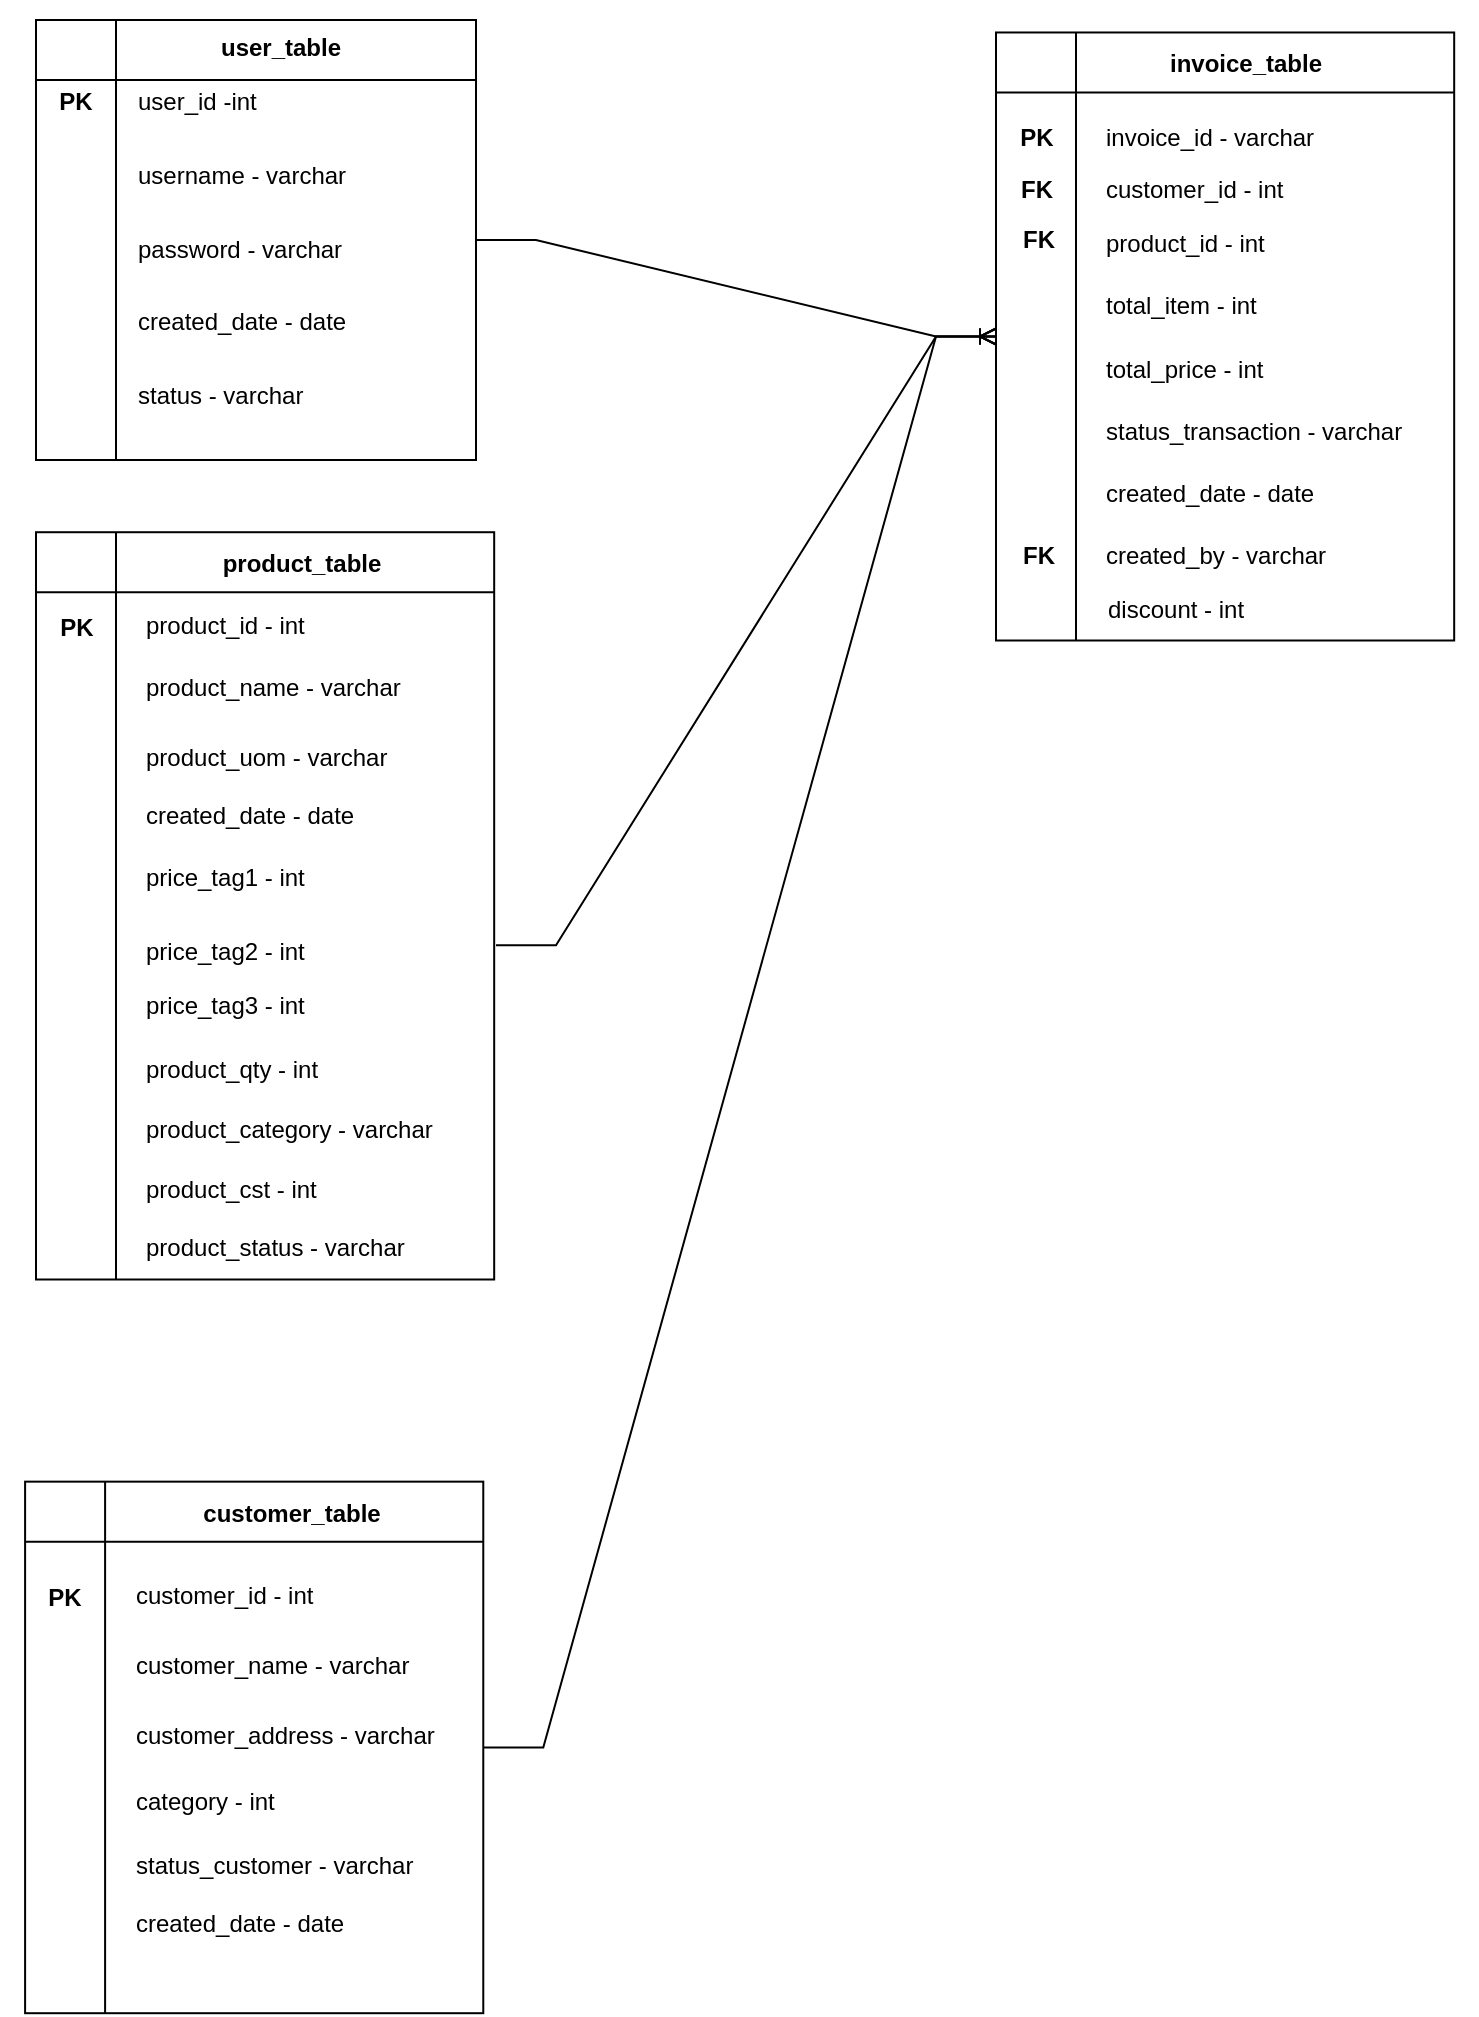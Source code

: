 <mxfile version="20.8.1" type="github">
  <diagram id="accU9gudKg5mZlHegD7e" name="Page-1">
    <mxGraphModel dx="1420" dy="807" grid="1" gridSize="10" guides="1" tooltips="1" connect="1" arrows="1" fold="1" page="1" pageScale="1" pageWidth="850" pageHeight="1100" math="0" shadow="0">
      <root>
        <mxCell id="0" />
        <mxCell id="1" parent="0" />
        <mxCell id="b40Wa10dnx9YJlDa_M7R-34" value="" style="group" parent="1" vertex="1" connectable="0">
          <mxGeometry x="10" y="40" width="230" height="220" as="geometry" />
        </mxCell>
        <mxCell id="b40Wa10dnx9YJlDa_M7R-32" value="" style="group" parent="b40Wa10dnx9YJlDa_M7R-34" vertex="1" connectable="0">
          <mxGeometry x="10" width="220" height="220" as="geometry" />
        </mxCell>
        <mxCell id="b40Wa10dnx9YJlDa_M7R-24" value="" style="shape=internalStorage;whiteSpace=wrap;html=1;backgroundOutline=1;dx=40;dy=30;" parent="b40Wa10dnx9YJlDa_M7R-32" vertex="1">
          <mxGeometry width="220" height="220" as="geometry" />
        </mxCell>
        <mxCell id="b40Wa10dnx9YJlDa_M7R-25" value="user_table" style="text;html=1;strokeColor=none;fillColor=none;align=center;verticalAlign=middle;whiteSpace=wrap;rounded=0;fontStyle=1" parent="b40Wa10dnx9YJlDa_M7R-32" vertex="1">
          <mxGeometry x="85.556" width="73.333" height="27.5" as="geometry" />
        </mxCell>
        <mxCell id="b40Wa10dnx9YJlDa_M7R-31" value="" style="group" parent="b40Wa10dnx9YJlDa_M7R-32" vertex="1" connectable="0">
          <mxGeometry x="48.889" y="27.5" width="146.667" height="174.167" as="geometry" />
        </mxCell>
        <mxCell id="b40Wa10dnx9YJlDa_M7R-26" value="user_id -int" style="text;html=1;strokeColor=none;fillColor=none;align=left;verticalAlign=middle;whiteSpace=wrap;rounded=0;" parent="b40Wa10dnx9YJlDa_M7R-31" vertex="1">
          <mxGeometry width="146.667" height="27.5" as="geometry" />
        </mxCell>
        <mxCell id="b40Wa10dnx9YJlDa_M7R-27" value="username - varchar" style="text;html=1;strokeColor=none;fillColor=none;align=left;verticalAlign=middle;whiteSpace=wrap;rounded=0;" parent="b40Wa10dnx9YJlDa_M7R-31" vertex="1">
          <mxGeometry y="36.667" width="146.667" height="27.5" as="geometry" />
        </mxCell>
        <mxCell id="b40Wa10dnx9YJlDa_M7R-28" value="password - varchar" style="text;html=1;strokeColor=none;fillColor=none;align=left;verticalAlign=middle;whiteSpace=wrap;rounded=0;" parent="b40Wa10dnx9YJlDa_M7R-31" vertex="1">
          <mxGeometry y="73.333" width="146.667" height="27.5" as="geometry" />
        </mxCell>
        <mxCell id="b40Wa10dnx9YJlDa_M7R-29" value="created_date - date" style="text;html=1;strokeColor=none;fillColor=none;align=left;verticalAlign=middle;whiteSpace=wrap;rounded=0;" parent="b40Wa10dnx9YJlDa_M7R-31" vertex="1">
          <mxGeometry y="110" width="146.667" height="27.5" as="geometry" />
        </mxCell>
        <mxCell id="b40Wa10dnx9YJlDa_M7R-30" value="status - varchar" style="text;html=1;strokeColor=none;fillColor=none;align=left;verticalAlign=middle;whiteSpace=wrap;rounded=0;" parent="b40Wa10dnx9YJlDa_M7R-31" vertex="1">
          <mxGeometry y="146.667" width="146.667" height="27.5" as="geometry" />
        </mxCell>
        <mxCell id="b40Wa10dnx9YJlDa_M7R-33" value="&lt;div&gt;PK&lt;/div&gt;" style="text;html=1;strokeColor=none;fillColor=none;align=center;verticalAlign=middle;whiteSpace=wrap;rounded=0;fontStyle=1" parent="b40Wa10dnx9YJlDa_M7R-34" vertex="1">
          <mxGeometry y="27.5" width="60" height="27.5" as="geometry" />
        </mxCell>
        <mxCell id="b40Wa10dnx9YJlDa_M7R-35" value="" style="group" parent="1" vertex="1" connectable="0">
          <mxGeometry x="20" y="290" width="240" height="410" as="geometry" />
        </mxCell>
        <mxCell id="b40Wa10dnx9YJlDa_M7R-49" value="" style="group" parent="b40Wa10dnx9YJlDa_M7R-35" vertex="1" connectable="0">
          <mxGeometry y="-10.25" width="229.09" height="410.0" as="geometry" />
        </mxCell>
        <mxCell id="b40Wa10dnx9YJlDa_M7R-36" value="" style="shape=internalStorage;whiteSpace=wrap;html=1;backgroundOutline=1;dx=40;dy=30;" parent="b40Wa10dnx9YJlDa_M7R-49" vertex="1">
          <mxGeometry y="16.36" width="229.09" height="373.64" as="geometry" />
        </mxCell>
        <mxCell id="b40Wa10dnx9YJlDa_M7R-37" value="product_table" style="text;html=1;strokeColor=none;fillColor=none;align=center;verticalAlign=middle;whiteSpace=wrap;rounded=0;fontStyle=1" parent="b40Wa10dnx9YJlDa_M7R-49" vertex="1">
          <mxGeometry x="93.33" y="16.36" width="80" height="31.81" as="geometry" />
        </mxCell>
        <mxCell id="b40Wa10dnx9YJlDa_M7R-39" value="product_id - int" style="text;html=1;strokeColor=none;fillColor=none;align=left;verticalAlign=middle;whiteSpace=wrap;rounded=0;" parent="b40Wa10dnx9YJlDa_M7R-49" vertex="1">
          <mxGeometry x="53.33" y="48.167" width="160" height="29.93" as="geometry" />
        </mxCell>
        <mxCell id="b40Wa10dnx9YJlDa_M7R-40" value="product_name - varchar" style="text;html=1;strokeColor=none;fillColor=none;align=left;verticalAlign=middle;whiteSpace=wrap;rounded=0;" parent="b40Wa10dnx9YJlDa_M7R-49" vertex="1">
          <mxGeometry x="53.33" y="78.095" width="160" height="31.764" as="geometry" />
        </mxCell>
        <mxCell id="b40Wa10dnx9YJlDa_M7R-46" value="price_tag3 - int" style="text;html=1;strokeColor=none;fillColor=none;align=left;verticalAlign=middle;whiteSpace=wrap;rounded=0;" parent="b40Wa10dnx9YJlDa_M7R-49" vertex="1">
          <mxGeometry x="53.33" y="236.254" width="160" height="33.583" as="geometry" />
        </mxCell>
        <mxCell id="b40Wa10dnx9YJlDa_M7R-50" value="&lt;div&gt;PK&lt;/div&gt;" style="text;html=1;strokeColor=none;fillColor=none;align=center;verticalAlign=middle;whiteSpace=wrap;rounded=0;fontStyle=1" parent="b40Wa10dnx9YJlDa_M7R-49" vertex="1">
          <mxGeometry x="-12.12" y="51.324" width="65.45" height="26.774" as="geometry" />
        </mxCell>
        <mxCell id="b40Wa10dnx9YJlDa_M7R-42" value="created_date - date" style="text;html=1;strokeColor=none;fillColor=none;align=left;verticalAlign=middle;whiteSpace=wrap;rounded=0;" parent="b40Wa10dnx9YJlDa_M7R-49" vertex="1">
          <mxGeometry x="53.33" y="140.251" width="160" height="36.533" as="geometry" />
        </mxCell>
        <mxCell id="b40Wa10dnx9YJlDa_M7R-41" value="product_uom - varchar" style="text;html=1;strokeColor=none;fillColor=none;align=left;verticalAlign=middle;whiteSpace=wrap;rounded=0;" parent="b40Wa10dnx9YJlDa_M7R-49" vertex="1">
          <mxGeometry x="53.33" y="109.859" width="160" height="38.152" as="geometry" />
        </mxCell>
        <mxCell id="b40Wa10dnx9YJlDa_M7R-43" value="price_tag1 - int" style="text;html=1;strokeColor=none;fillColor=none;align=left;verticalAlign=middle;whiteSpace=wrap;rounded=0;" parent="b40Wa10dnx9YJlDa_M7R-49" vertex="1">
          <mxGeometry x="53.33" y="170.246" width="160" height="37.273" as="geometry" />
        </mxCell>
        <mxCell id="b40Wa10dnx9YJlDa_M7R-45" value="price_tag2 - int" style="text;html=1;strokeColor=none;fillColor=none;align=left;verticalAlign=middle;whiteSpace=wrap;rounded=0;" parent="b40Wa10dnx9YJlDa_M7R-49" vertex="1">
          <mxGeometry x="53.33" y="207.519" width="160" height="38.155" as="geometry" />
        </mxCell>
        <mxCell id="b40Wa10dnx9YJlDa_M7R-47" value="product_qty - int" style="text;html=1;strokeColor=none;fillColor=none;align=left;verticalAlign=middle;whiteSpace=wrap;rounded=0;" parent="b40Wa10dnx9YJlDa_M7R-49" vertex="1">
          <mxGeometry x="53.33" y="270.251" width="160" height="29.574" as="geometry" />
        </mxCell>
        <mxCell id="h-c90zC9J8_pNE1Ln9e7-1" value="&lt;div&gt;product_category - varchar&lt;/div&gt;" style="text;html=1;strokeColor=none;fillColor=none;align=left;verticalAlign=middle;whiteSpace=wrap;rounded=0;" vertex="1" parent="b40Wa10dnx9YJlDa_M7R-49">
          <mxGeometry x="53.33" y="299.83" width="160" height="30.18" as="geometry" />
        </mxCell>
        <mxCell id="h-c90zC9J8_pNE1Ln9e7-2" value="product_cst - int" style="text;html=1;strokeColor=none;fillColor=none;align=left;verticalAlign=middle;whiteSpace=wrap;rounded=0;" vertex="1" parent="b40Wa10dnx9YJlDa_M7R-49">
          <mxGeometry x="53.33" y="330.248" width="160" height="29.164" as="geometry" />
        </mxCell>
        <mxCell id="h-c90zC9J8_pNE1Ln9e7-3" value="&lt;div&gt;product_status - varchar&lt;/div&gt;" style="text;html=1;strokeColor=none;fillColor=none;align=left;verticalAlign=middle;whiteSpace=wrap;rounded=0;" vertex="1" parent="b40Wa10dnx9YJlDa_M7R-49">
          <mxGeometry x="53.33" y="359.414" width="160" height="28.816" as="geometry" />
        </mxCell>
        <mxCell id="JBQUx657fK_0dZMDd7yL-53" value="" style="edgeStyle=entityRelationEdgeStyle;fontSize=12;html=1;endArrow=ERoneToMany;rounded=0;" parent="b40Wa10dnx9YJlDa_M7R-35" target="JBQUx657fK_0dZMDd7yL-21" edge="1">
          <mxGeometry width="100" height="100" relative="1" as="geometry">
            <mxPoint x="230" y="212.593" as="sourcePoint" />
            <mxPoint x="330" y="60.741" as="targetPoint" />
          </mxGeometry>
        </mxCell>
        <mxCell id="JBQUx657fK_0dZMDd7yL-2" value="" style="group" parent="1" vertex="1" connectable="0">
          <mxGeometry x="14.55" y="760" width="240" height="270" as="geometry" />
        </mxCell>
        <mxCell id="JBQUx657fK_0dZMDd7yL-3" value="" style="group" parent="JBQUx657fK_0dZMDd7yL-2" vertex="1" connectable="0">
          <mxGeometry y="-0.001" width="229.091" height="276.601" as="geometry" />
        </mxCell>
        <mxCell id="JBQUx657fK_0dZMDd7yL-4" value="" style="shape=internalStorage;whiteSpace=wrap;html=1;backgroundOutline=1;dx=40;dy=30;" parent="JBQUx657fK_0dZMDd7yL-3" vertex="1">
          <mxGeometry y="10.825" width="229.09" height="265.776" as="geometry" />
        </mxCell>
        <mxCell id="JBQUx657fK_0dZMDd7yL-5" value="&lt;div&gt;customer_table&lt;/div&gt;" style="text;html=1;strokeColor=none;fillColor=none;align=center;verticalAlign=middle;whiteSpace=wrap;rounded=0;fontStyle=1" parent="JBQUx657fK_0dZMDd7yL-3" vertex="1">
          <mxGeometry x="93.333" width="80" height="54.126" as="geometry" />
        </mxCell>
        <mxCell id="JBQUx657fK_0dZMDd7yL-6" value="customer_id - int" style="text;html=1;strokeColor=none;fillColor=none;align=left;verticalAlign=middle;whiteSpace=wrap;rounded=0;" parent="JBQUx657fK_0dZMDd7yL-3" vertex="1">
          <mxGeometry x="53.33" y="54.13" width="160" height="27.956" as="geometry" />
        </mxCell>
        <mxCell id="JBQUx657fK_0dZMDd7yL-7" value="customer_name - varchar" style="text;html=1;strokeColor=none;fillColor=none;align=left;verticalAlign=middle;whiteSpace=wrap;rounded=0;" parent="JBQUx657fK_0dZMDd7yL-3" vertex="1">
          <mxGeometry x="53.33" y="89.997" width="160" height="26.966" as="geometry" />
        </mxCell>
        <mxCell id="JBQUx657fK_0dZMDd7yL-8" value="customer_address - varchar" style="text;html=1;strokeColor=none;fillColor=none;align=left;verticalAlign=middle;whiteSpace=wrap;rounded=0;" parent="JBQUx657fK_0dZMDd7yL-3" vertex="1">
          <mxGeometry x="53.33" y="126.04" width="160" height="24.525" as="geometry" />
        </mxCell>
        <mxCell id="JBQUx657fK_0dZMDd7yL-9" value="category - int" style="text;html=1;strokeColor=none;fillColor=none;align=left;verticalAlign=middle;whiteSpace=wrap;rounded=0;" parent="JBQUx657fK_0dZMDd7yL-3" vertex="1">
          <mxGeometry x="53.33" y="159.999" width="160" height="22.399" as="geometry" />
        </mxCell>
        <mxCell id="JBQUx657fK_0dZMDd7yL-10" value="created_date - date" style="text;html=1;strokeColor=none;fillColor=none;align=left;verticalAlign=middle;whiteSpace=wrap;rounded=0;" parent="JBQUx657fK_0dZMDd7yL-3" vertex="1">
          <mxGeometry x="53.33" y="219.996" width="160" height="24.311" as="geometry" />
        </mxCell>
        <mxCell id="JBQUx657fK_0dZMDd7yL-11" value="status_customer - varchar" style="text;html=1;strokeColor=none;fillColor=none;align=left;verticalAlign=middle;whiteSpace=wrap;rounded=0;" parent="JBQUx657fK_0dZMDd7yL-3" vertex="1">
          <mxGeometry x="53.33" y="190.004" width="160" height="26.978" as="geometry" />
        </mxCell>
        <mxCell id="JBQUx657fK_0dZMDd7yL-14" value="&lt;div&gt;PK&lt;/div&gt;" style="text;html=1;strokeColor=none;fillColor=none;align=center;verticalAlign=middle;whiteSpace=wrap;rounded=0;fontStyle=1" parent="JBQUx657fK_0dZMDd7yL-3" vertex="1">
          <mxGeometry x="-12.12" y="55.114" width="65.45" height="27.214" as="geometry" />
        </mxCell>
        <mxCell id="JBQUx657fK_0dZMDd7yL-19" value="" style="group" parent="1" vertex="1" connectable="0">
          <mxGeometry x="500" y="40" width="240" height="390" as="geometry" />
        </mxCell>
        <mxCell id="JBQUx657fK_0dZMDd7yL-20" value="" style="group" parent="JBQUx657fK_0dZMDd7yL-19" vertex="1" connectable="0">
          <mxGeometry y="-9.75" width="229.091" height="399.75" as="geometry" />
        </mxCell>
        <mxCell id="JBQUx657fK_0dZMDd7yL-21" value="" style="shape=internalStorage;whiteSpace=wrap;html=1;backgroundOutline=1;dx=40;dy=30;" parent="JBQUx657fK_0dZMDd7yL-20" vertex="1">
          <mxGeometry y="15.99" width="229.09" height="304.01" as="geometry" />
        </mxCell>
        <mxCell id="JBQUx657fK_0dZMDd7yL-23" value="invoice_id - varchar" style="text;html=1;strokeColor=none;fillColor=none;align=left;verticalAlign=middle;whiteSpace=wrap;rounded=0;" parent="JBQUx657fK_0dZMDd7yL-20" vertex="1">
          <mxGeometry x="53.33" y="54.641" width="160" height="27.806" as="geometry" />
        </mxCell>
        <mxCell id="JBQUx657fK_0dZMDd7yL-24" value="customer_id - int" style="text;html=1;strokeColor=none;fillColor=none;align=left;verticalAlign=middle;whiteSpace=wrap;rounded=0;" parent="JBQUx657fK_0dZMDd7yL-20" vertex="1">
          <mxGeometry x="53.33" y="82.446" width="160" height="23.934" as="geometry" />
        </mxCell>
        <mxCell id="JBQUx657fK_0dZMDd7yL-25" value="product_id - int" style="text;html=1;strokeColor=none;fillColor=none;align=left;verticalAlign=middle;whiteSpace=wrap;rounded=0;" parent="JBQUx657fK_0dZMDd7yL-20" vertex="1">
          <mxGeometry x="53.33" y="106.374" width="160" height="30.983" as="geometry" />
        </mxCell>
        <mxCell id="JBQUx657fK_0dZMDd7yL-31" value="&lt;div&gt;PK&lt;/div&gt;" style="text;html=1;strokeColor=none;fillColor=none;align=center;verticalAlign=middle;whiteSpace=wrap;rounded=0;fontStyle=1" parent="JBQUx657fK_0dZMDd7yL-20" vertex="1">
          <mxGeometry x="-6.06" y="55.112" width="53.33" height="27.331" as="geometry" />
        </mxCell>
        <mxCell id="JBQUx657fK_0dZMDd7yL-32" value="total_item - int" style="text;html=1;strokeColor=none;fillColor=none;align=left;verticalAlign=middle;whiteSpace=wrap;rounded=0;" parent="JBQUx657fK_0dZMDd7yL-20" vertex="1">
          <mxGeometry x="53.33" y="137.361" width="160" height="30.983" as="geometry" />
        </mxCell>
        <mxCell id="JBQUx657fK_0dZMDd7yL-33" value="total_price - int" style="text;html=1;strokeColor=none;fillColor=none;align=left;verticalAlign=middle;whiteSpace=wrap;rounded=0;" parent="JBQUx657fK_0dZMDd7yL-20" vertex="1">
          <mxGeometry x="53.33" y="169.749" width="160" height="30.983" as="geometry" />
        </mxCell>
        <mxCell id="JBQUx657fK_0dZMDd7yL-34" value="&lt;div&gt;status_transaction - varchar&lt;br&gt;&lt;/div&gt;" style="text;html=1;strokeColor=none;fillColor=none;align=left;verticalAlign=middle;whiteSpace=wrap;rounded=0;" parent="JBQUx657fK_0dZMDd7yL-20" vertex="1">
          <mxGeometry x="53.33" y="200.735" width="160" height="30.983" as="geometry" />
        </mxCell>
        <mxCell id="JBQUx657fK_0dZMDd7yL-36" value="&lt;div&gt;FK&lt;/div&gt;" style="text;html=1;strokeColor=none;fillColor=none;align=center;verticalAlign=middle;whiteSpace=wrap;rounded=0;fontStyle=1" parent="JBQUx657fK_0dZMDd7yL-20" vertex="1">
          <mxGeometry x="-6.06" y="82.397" width="53.33" height="23.979" as="geometry" />
        </mxCell>
        <mxCell id="JBQUx657fK_0dZMDd7yL-50" value="FK" style="text;html=1;strokeColor=none;fillColor=none;align=center;verticalAlign=middle;whiteSpace=wrap;rounded=0;fontStyle=1" parent="JBQUx657fK_0dZMDd7yL-20" vertex="1">
          <mxGeometry x="-4.441e-16" y="106.383" width="43.33" height="25.835" as="geometry" />
        </mxCell>
        <mxCell id="JBQUx657fK_0dZMDd7yL-54" value="created_date - date" style="text;html=1;strokeColor=none;fillColor=none;align=left;verticalAlign=middle;whiteSpace=wrap;rounded=0;" parent="JBQUx657fK_0dZMDd7yL-20" vertex="1">
          <mxGeometry x="53.33" y="231.717" width="160" height="30.983" as="geometry" />
        </mxCell>
        <mxCell id="JBQUx657fK_0dZMDd7yL-55" value="created_by - varchar" style="text;html=1;strokeColor=none;fillColor=none;align=left;verticalAlign=middle;whiteSpace=wrap;rounded=0;" parent="JBQUx657fK_0dZMDd7yL-20" vertex="1">
          <mxGeometry x="53.33" y="262.696" width="160" height="30.983" as="geometry" />
        </mxCell>
        <mxCell id="JBQUx657fK_0dZMDd7yL-58" value="FK" style="text;html=1;strokeColor=none;fillColor=none;align=center;verticalAlign=middle;whiteSpace=wrap;rounded=0;fontStyle=1" parent="JBQUx657fK_0dZMDd7yL-20" vertex="1">
          <mxGeometry x="-11.06" y="256.518" width="65.455" height="43.333" as="geometry" />
        </mxCell>
        <mxCell id="JBQUx657fK_0dZMDd7yL-22" value="invoice_table" style="text;html=1;strokeColor=none;fillColor=none;align=center;verticalAlign=middle;whiteSpace=wrap;rounded=0;fontStyle=1" parent="JBQUx657fK_0dZMDd7yL-20" vertex="1">
          <mxGeometry x="80" y="20.997" width="89.55" height="22.213" as="geometry" />
        </mxCell>
        <mxCell id="Gg0_C1mZgN4VYSJ-tXhx-1" value="discount - int" style="text;html=1;strokeColor=none;fillColor=none;align=left;verticalAlign=middle;whiteSpace=wrap;rounded=0;" parent="JBQUx657fK_0dZMDd7yL-20" vertex="1">
          <mxGeometry x="54.39" y="289.016" width="160" height="30.983" as="geometry" />
        </mxCell>
        <mxCell id="JBQUx657fK_0dZMDd7yL-51" value="" style="edgeStyle=entityRelationEdgeStyle;fontSize=12;html=1;endArrow=ERoneToMany;rounded=0;exitX=1;exitY=0.5;exitDx=0;exitDy=0;" parent="1" source="JBQUx657fK_0dZMDd7yL-4" target="JBQUx657fK_0dZMDd7yL-21" edge="1">
          <mxGeometry width="100" height="100" relative="1" as="geometry">
            <mxPoint x="250" y="690" as="sourcePoint" />
            <mxPoint x="350" y="590" as="targetPoint" />
          </mxGeometry>
        </mxCell>
        <mxCell id="JBQUx657fK_0dZMDd7yL-57" value="" style="edgeStyle=entityRelationEdgeStyle;fontSize=12;html=1;endArrow=ERoneToMany;rounded=0;" parent="1" source="b40Wa10dnx9YJlDa_M7R-24" target="JBQUx657fK_0dZMDd7yL-21" edge="1">
          <mxGeometry width="100" height="100" relative="1" as="geometry">
            <mxPoint x="240" y="147.48" as="sourcePoint" />
            <mxPoint x="468" y="480" as="targetPoint" />
          </mxGeometry>
        </mxCell>
      </root>
    </mxGraphModel>
  </diagram>
</mxfile>
